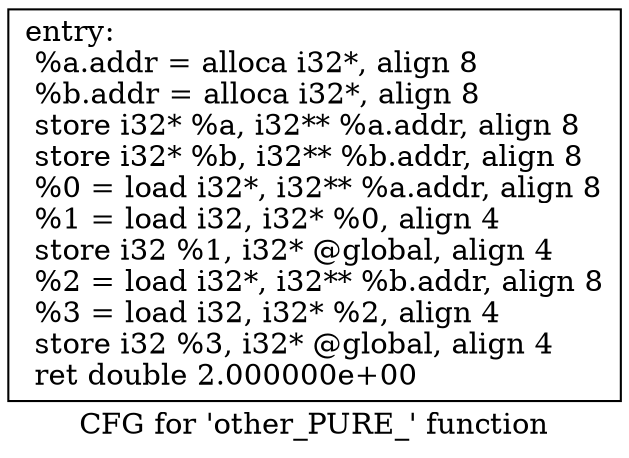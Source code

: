 digraph "CFG for 'other_PURE_' function" {
	label="CFG for 'other_PURE_' function";

	Node0x55b8c4fe2780 [shape=record,label="{entry:\l  %a.addr = alloca i32*, align 8\l  %b.addr = alloca i32*, align 8\l  store i32* %a, i32** %a.addr, align 8\l  store i32* %b, i32** %b.addr, align 8\l  %0 = load i32*, i32** %a.addr, align 8\l  %1 = load i32, i32* %0, align 4\l  store i32 %1, i32* @global, align 4\l  %2 = load i32*, i32** %b.addr, align 8\l  %3 = load i32, i32* %2, align 4\l  store i32 %3, i32* @global, align 4\l  ret double 2.000000e+00\l}"];
}
